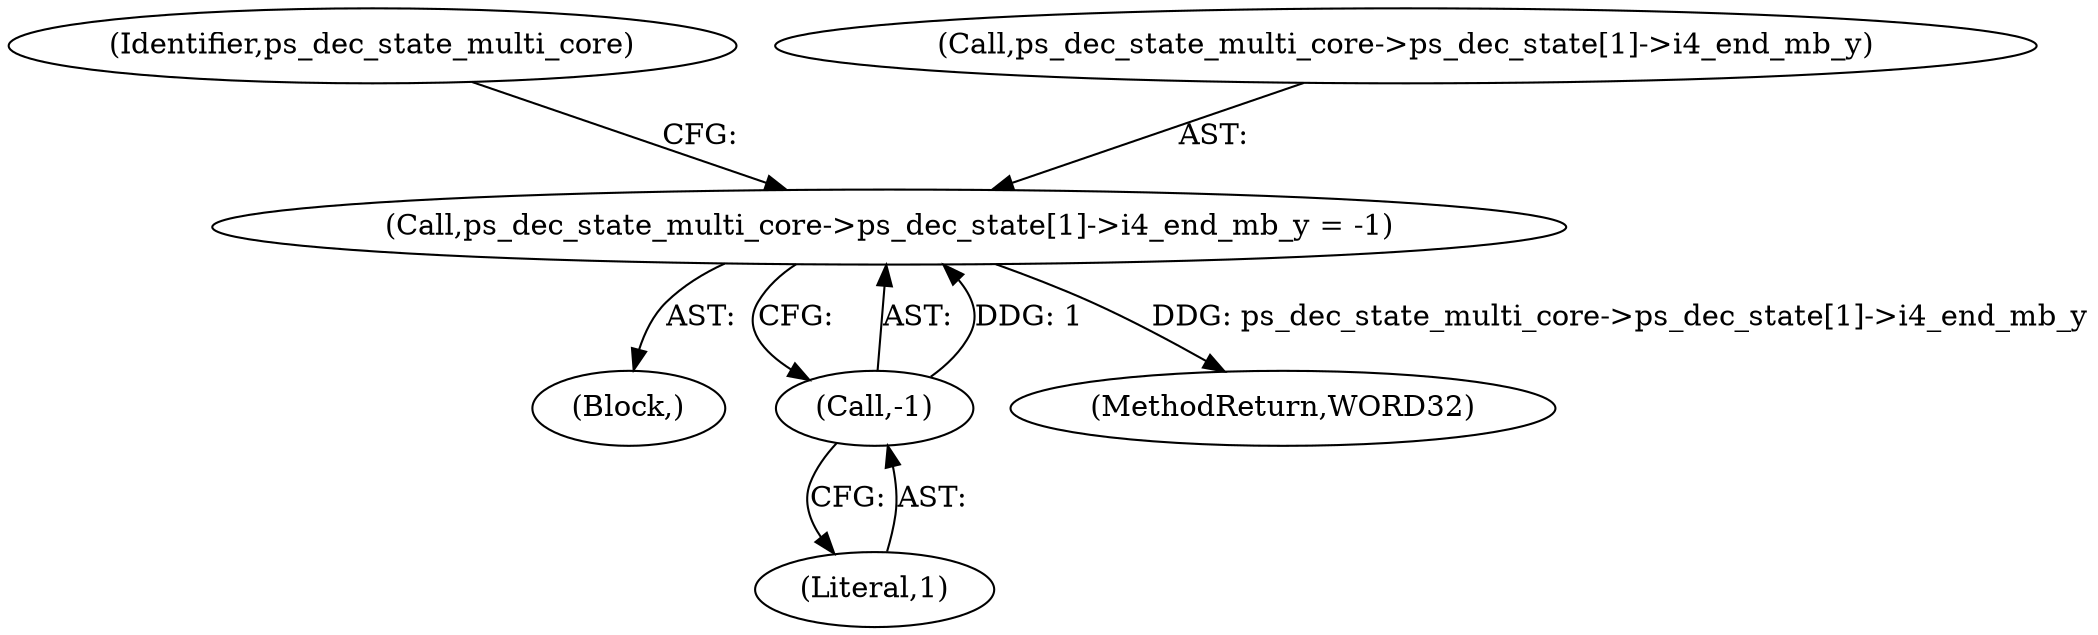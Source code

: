 digraph "0_Android_ba604d336b40fd4bde1622f64d67135bdbd61301_0@array" {
"1000184" [label="(Call,ps_dec_state_multi_core->ps_dec_state[1]->i4_end_mb_y = -1)"];
"1000192" [label="(Call,-1)"];
"1000198" [label="(Identifier,ps_dec_state_multi_core)"];
"1000185" [label="(Call,ps_dec_state_multi_core->ps_dec_state[1]->i4_end_mb_y)"];
"1000193" [label="(Literal,1)"];
"1000184" [label="(Call,ps_dec_state_multi_core->ps_dec_state[1]->i4_end_mb_y = -1)"];
"1000109" [label="(Block,)"];
"1000545" [label="(MethodReturn,WORD32)"];
"1000192" [label="(Call,-1)"];
"1000184" -> "1000109"  [label="AST: "];
"1000184" -> "1000192"  [label="CFG: "];
"1000185" -> "1000184"  [label="AST: "];
"1000192" -> "1000184"  [label="AST: "];
"1000198" -> "1000184"  [label="CFG: "];
"1000184" -> "1000545"  [label="DDG: ps_dec_state_multi_core->ps_dec_state[1]->i4_end_mb_y"];
"1000192" -> "1000184"  [label="DDG: 1"];
"1000192" -> "1000193"  [label="CFG: "];
"1000193" -> "1000192"  [label="AST: "];
}
